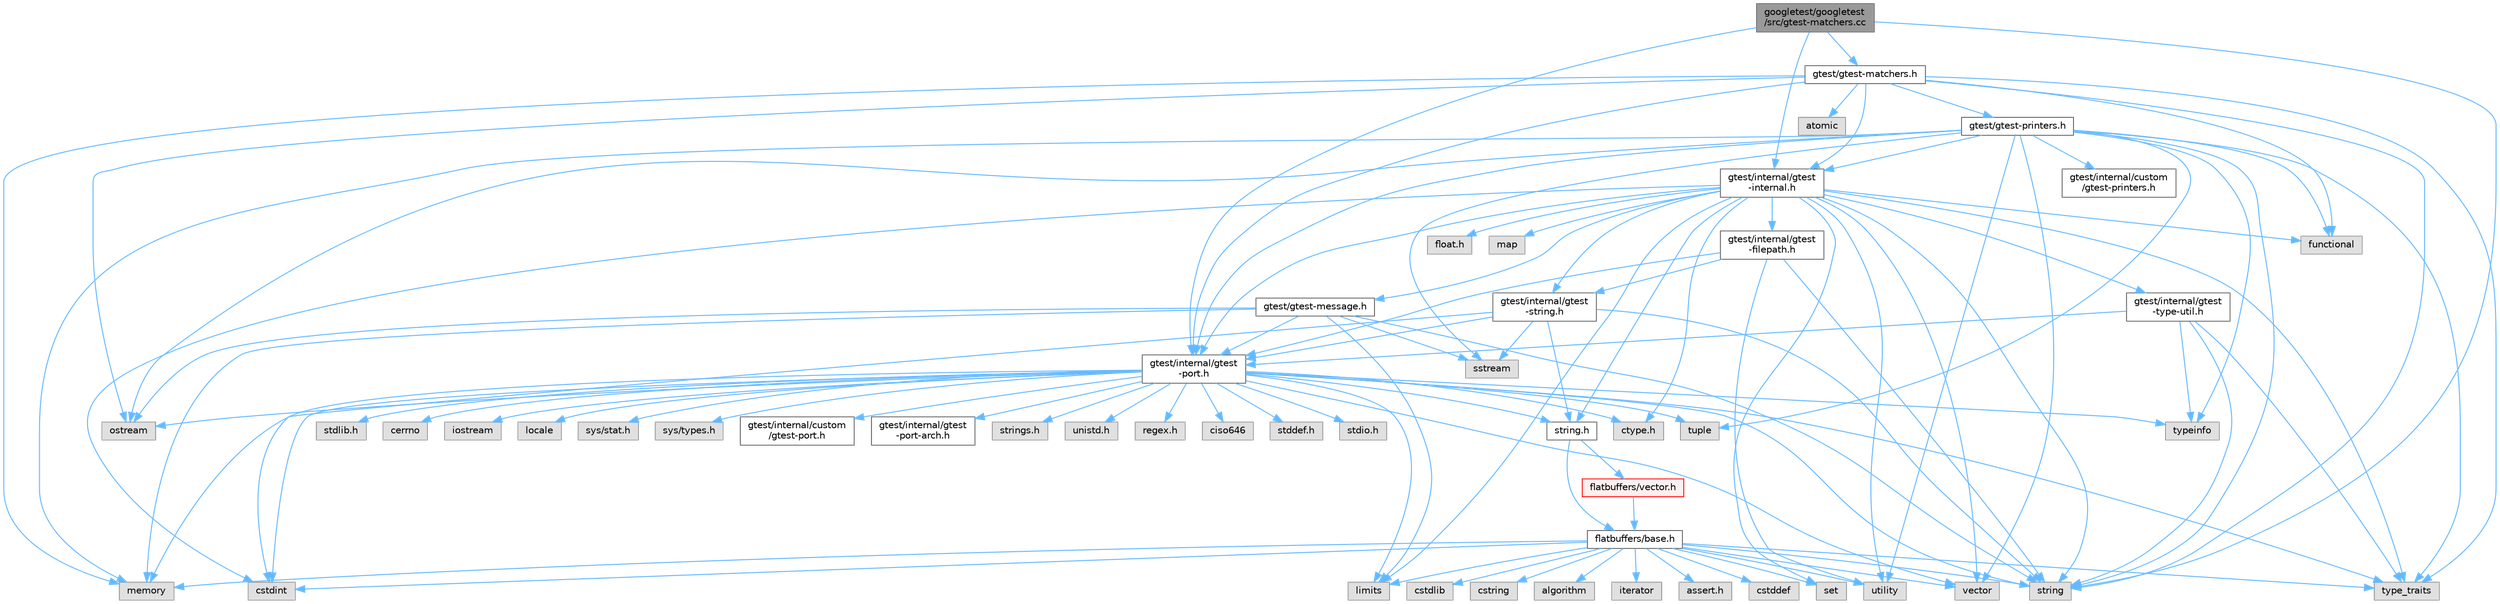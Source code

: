digraph "googletest/googletest/src/gtest-matchers.cc"
{
 // LATEX_PDF_SIZE
  bgcolor="transparent";
  edge [fontname=Helvetica,fontsize=10,labelfontname=Helvetica,labelfontsize=10];
  node [fontname=Helvetica,fontsize=10,shape=box,height=0.2,width=0.4];
  Node1 [id="Node000001",label="googletest/googletest\l/src/gtest-matchers.cc",height=0.2,width=0.4,color="gray40", fillcolor="grey60", style="filled", fontcolor="black",tooltip=" "];
  Node1 -> Node2 [id="edge105_Node000001_Node000002",color="steelblue1",style="solid",tooltip=" "];
  Node2 [id="Node000002",label="gtest/gtest-matchers.h",height=0.2,width=0.4,color="grey40", fillcolor="white", style="filled",URL="$gtest-matchers_8h.html",tooltip=" "];
  Node2 -> Node3 [id="edge106_Node000002_Node000003",color="steelblue1",style="solid",tooltip=" "];
  Node3 [id="Node000003",label="atomic",height=0.2,width=0.4,color="grey60", fillcolor="#E0E0E0", style="filled",tooltip=" "];
  Node2 -> Node4 [id="edge107_Node000002_Node000004",color="steelblue1",style="solid",tooltip=" "];
  Node4 [id="Node000004",label="functional",height=0.2,width=0.4,color="grey60", fillcolor="#E0E0E0", style="filled",tooltip=" "];
  Node2 -> Node5 [id="edge108_Node000002_Node000005",color="steelblue1",style="solid",tooltip=" "];
  Node5 [id="Node000005",label="memory",height=0.2,width=0.4,color="grey60", fillcolor="#E0E0E0", style="filled",tooltip=" "];
  Node2 -> Node6 [id="edge109_Node000002_Node000006",color="steelblue1",style="solid",tooltip=" "];
  Node6 [id="Node000006",label="ostream",height=0.2,width=0.4,color="grey60", fillcolor="#E0E0E0", style="filled",tooltip=" "];
  Node2 -> Node7 [id="edge110_Node000002_Node000007",color="steelblue1",style="solid",tooltip=" "];
  Node7 [id="Node000007",label="string",height=0.2,width=0.4,color="grey60", fillcolor="#E0E0E0", style="filled",tooltip=" "];
  Node2 -> Node8 [id="edge111_Node000002_Node000008",color="steelblue1",style="solid",tooltip=" "];
  Node8 [id="Node000008",label="type_traits",height=0.2,width=0.4,color="grey60", fillcolor="#E0E0E0", style="filled",tooltip=" "];
  Node2 -> Node9 [id="edge112_Node000002_Node000009",color="steelblue1",style="solid",tooltip=" "];
  Node9 [id="Node000009",label="gtest/gtest-printers.h",height=0.2,width=0.4,color="grey40", fillcolor="white", style="filled",URL="$gtest-printers_8h.html",tooltip=" "];
  Node9 -> Node4 [id="edge113_Node000009_Node000004",color="steelblue1",style="solid",tooltip=" "];
  Node9 -> Node5 [id="edge114_Node000009_Node000005",color="steelblue1",style="solid",tooltip=" "];
  Node9 -> Node6 [id="edge115_Node000009_Node000006",color="steelblue1",style="solid",tooltip=" "];
  Node9 -> Node10 [id="edge116_Node000009_Node000010",color="steelblue1",style="solid",tooltip=" "];
  Node10 [id="Node000010",label="sstream",height=0.2,width=0.4,color="grey60", fillcolor="#E0E0E0", style="filled",tooltip=" "];
  Node9 -> Node7 [id="edge117_Node000009_Node000007",color="steelblue1",style="solid",tooltip=" "];
  Node9 -> Node11 [id="edge118_Node000009_Node000011",color="steelblue1",style="solid",tooltip=" "];
  Node11 [id="Node000011",label="tuple",height=0.2,width=0.4,color="grey60", fillcolor="#E0E0E0", style="filled",tooltip=" "];
  Node9 -> Node8 [id="edge119_Node000009_Node000008",color="steelblue1",style="solid",tooltip=" "];
  Node9 -> Node12 [id="edge120_Node000009_Node000012",color="steelblue1",style="solid",tooltip=" "];
  Node12 [id="Node000012",label="typeinfo",height=0.2,width=0.4,color="grey60", fillcolor="#E0E0E0", style="filled",tooltip=" "];
  Node9 -> Node13 [id="edge121_Node000009_Node000013",color="steelblue1",style="solid",tooltip=" "];
  Node13 [id="Node000013",label="utility",height=0.2,width=0.4,color="grey60", fillcolor="#E0E0E0", style="filled",tooltip=" "];
  Node9 -> Node14 [id="edge122_Node000009_Node000014",color="steelblue1",style="solid",tooltip=" "];
  Node14 [id="Node000014",label="vector",height=0.2,width=0.4,color="grey60", fillcolor="#E0E0E0", style="filled",tooltip=" "];
  Node9 -> Node15 [id="edge123_Node000009_Node000015",color="steelblue1",style="solid",tooltip=" "];
  Node15 [id="Node000015",label="gtest/internal/gtest\l-internal.h",height=0.2,width=0.4,color="grey40", fillcolor="white", style="filled",URL="$gtest-internal_8h.html",tooltip=" "];
  Node15 -> Node16 [id="edge124_Node000015_Node000016",color="steelblue1",style="solid",tooltip=" "];
  Node16 [id="Node000016",label="gtest/internal/gtest\l-port.h",height=0.2,width=0.4,color="grey40", fillcolor="white", style="filled",URL="$gtest-port_8h.html",tooltip=" "];
  Node16 -> Node17 [id="edge125_Node000016_Node000017",color="steelblue1",style="solid",tooltip=" "];
  Node17 [id="Node000017",label="ciso646",height=0.2,width=0.4,color="grey60", fillcolor="#E0E0E0", style="filled",tooltip=" "];
  Node16 -> Node18 [id="edge126_Node000016_Node000018",color="steelblue1",style="solid",tooltip=" "];
  Node18 [id="Node000018",label="ctype.h",height=0.2,width=0.4,color="grey60", fillcolor="#E0E0E0", style="filled",tooltip=" "];
  Node16 -> Node19 [id="edge127_Node000016_Node000019",color="steelblue1",style="solid",tooltip=" "];
  Node19 [id="Node000019",label="stddef.h",height=0.2,width=0.4,color="grey60", fillcolor="#E0E0E0", style="filled",tooltip=" "];
  Node16 -> Node20 [id="edge128_Node000016_Node000020",color="steelblue1",style="solid",tooltip=" "];
  Node20 [id="Node000020",label="stdio.h",height=0.2,width=0.4,color="grey60", fillcolor="#E0E0E0", style="filled",tooltip=" "];
  Node16 -> Node21 [id="edge129_Node000016_Node000021",color="steelblue1",style="solid",tooltip=" "];
  Node21 [id="Node000021",label="stdlib.h",height=0.2,width=0.4,color="grey60", fillcolor="#E0E0E0", style="filled",tooltip=" "];
  Node16 -> Node22 [id="edge130_Node000016_Node000022",color="steelblue1",style="solid",tooltip=" "];
  Node22 [id="Node000022",label="string.h",height=0.2,width=0.4,color="grey40", fillcolor="white", style="filled",URL="$string_8h.html",tooltip=" "];
  Node22 -> Node23 [id="edge131_Node000022_Node000023",color="steelblue1",style="solid",tooltip=" "];
  Node23 [id="Node000023",label="flatbuffers/base.h",height=0.2,width=0.4,color="grey40", fillcolor="white", style="filled",URL="$base_8h.html",tooltip=" "];
  Node23 -> Node24 [id="edge132_Node000023_Node000024",color="steelblue1",style="solid",tooltip=" "];
  Node24 [id="Node000024",label="assert.h",height=0.2,width=0.4,color="grey60", fillcolor="#E0E0E0", style="filled",tooltip=" "];
  Node23 -> Node25 [id="edge133_Node000023_Node000025",color="steelblue1",style="solid",tooltip=" "];
  Node25 [id="Node000025",label="cstdint",height=0.2,width=0.4,color="grey60", fillcolor="#E0E0E0", style="filled",tooltip=" "];
  Node23 -> Node26 [id="edge134_Node000023_Node000026",color="steelblue1",style="solid",tooltip=" "];
  Node26 [id="Node000026",label="cstddef",height=0.2,width=0.4,color="grey60", fillcolor="#E0E0E0", style="filled",tooltip=" "];
  Node23 -> Node27 [id="edge135_Node000023_Node000027",color="steelblue1",style="solid",tooltip=" "];
  Node27 [id="Node000027",label="cstdlib",height=0.2,width=0.4,color="grey60", fillcolor="#E0E0E0", style="filled",tooltip=" "];
  Node23 -> Node28 [id="edge136_Node000023_Node000028",color="steelblue1",style="solid",tooltip=" "];
  Node28 [id="Node000028",label="cstring",height=0.2,width=0.4,color="grey60", fillcolor="#E0E0E0", style="filled",tooltip=" "];
  Node23 -> Node13 [id="edge137_Node000023_Node000013",color="steelblue1",style="solid",tooltip=" "];
  Node23 -> Node7 [id="edge138_Node000023_Node000007",color="steelblue1",style="solid",tooltip=" "];
  Node23 -> Node8 [id="edge139_Node000023_Node000008",color="steelblue1",style="solid",tooltip=" "];
  Node23 -> Node14 [id="edge140_Node000023_Node000014",color="steelblue1",style="solid",tooltip=" "];
  Node23 -> Node29 [id="edge141_Node000023_Node000029",color="steelblue1",style="solid",tooltip=" "];
  Node29 [id="Node000029",label="set",height=0.2,width=0.4,color="grey60", fillcolor="#E0E0E0", style="filled",tooltip=" "];
  Node23 -> Node30 [id="edge142_Node000023_Node000030",color="steelblue1",style="solid",tooltip=" "];
  Node30 [id="Node000030",label="algorithm",height=0.2,width=0.4,color="grey60", fillcolor="#E0E0E0", style="filled",tooltip=" "];
  Node23 -> Node31 [id="edge143_Node000023_Node000031",color="steelblue1",style="solid",tooltip=" "];
  Node31 [id="Node000031",label="limits",height=0.2,width=0.4,color="grey60", fillcolor="#E0E0E0", style="filled",tooltip=" "];
  Node23 -> Node32 [id="edge144_Node000023_Node000032",color="steelblue1",style="solid",tooltip=" "];
  Node32 [id="Node000032",label="iterator",height=0.2,width=0.4,color="grey60", fillcolor="#E0E0E0", style="filled",tooltip=" "];
  Node23 -> Node5 [id="edge145_Node000023_Node000005",color="steelblue1",style="solid",tooltip=" "];
  Node22 -> Node33 [id="edge146_Node000022_Node000033",color="steelblue1",style="solid",tooltip=" "];
  Node33 [id="Node000033",label="flatbuffers/vector.h",height=0.2,width=0.4,color="red", fillcolor="#FFF0F0", style="filled",URL="$vector_8h.html",tooltip=" "];
  Node33 -> Node23 [id="edge147_Node000033_Node000023",color="steelblue1",style="solid",tooltip=" "];
  Node16 -> Node36 [id="edge148_Node000016_Node000036",color="steelblue1",style="solid",tooltip=" "];
  Node36 [id="Node000036",label="cerrno",height=0.2,width=0.4,color="grey60", fillcolor="#E0E0E0", style="filled",tooltip=" "];
  Node16 -> Node25 [id="edge149_Node000016_Node000025",color="steelblue1",style="solid",tooltip=" "];
  Node16 -> Node37 [id="edge150_Node000016_Node000037",color="steelblue1",style="solid",tooltip=" "];
  Node37 [id="Node000037",label="iostream",height=0.2,width=0.4,color="grey60", fillcolor="#E0E0E0", style="filled",tooltip=" "];
  Node16 -> Node31 [id="edge151_Node000016_Node000031",color="steelblue1",style="solid",tooltip=" "];
  Node16 -> Node38 [id="edge152_Node000016_Node000038",color="steelblue1",style="solid",tooltip=" "];
  Node38 [id="Node000038",label="locale",height=0.2,width=0.4,color="grey60", fillcolor="#E0E0E0", style="filled",tooltip=" "];
  Node16 -> Node5 [id="edge153_Node000016_Node000005",color="steelblue1",style="solid",tooltip=" "];
  Node16 -> Node6 [id="edge154_Node000016_Node000006",color="steelblue1",style="solid",tooltip=" "];
  Node16 -> Node7 [id="edge155_Node000016_Node000007",color="steelblue1",style="solid",tooltip=" "];
  Node16 -> Node11 [id="edge156_Node000016_Node000011",color="steelblue1",style="solid",tooltip=" "];
  Node16 -> Node8 [id="edge157_Node000016_Node000008",color="steelblue1",style="solid",tooltip=" "];
  Node16 -> Node14 [id="edge158_Node000016_Node000014",color="steelblue1",style="solid",tooltip=" "];
  Node16 -> Node39 [id="edge159_Node000016_Node000039",color="steelblue1",style="solid",tooltip=" "];
  Node39 [id="Node000039",label="sys/stat.h",height=0.2,width=0.4,color="grey60", fillcolor="#E0E0E0", style="filled",tooltip=" "];
  Node16 -> Node40 [id="edge160_Node000016_Node000040",color="steelblue1",style="solid",tooltip=" "];
  Node40 [id="Node000040",label="sys/types.h",height=0.2,width=0.4,color="grey60", fillcolor="#E0E0E0", style="filled",tooltip=" "];
  Node16 -> Node41 [id="edge161_Node000016_Node000041",color="steelblue1",style="solid",tooltip=" "];
  Node41 [id="Node000041",label="gtest/internal/custom\l/gtest-port.h",height=0.2,width=0.4,color="grey40", fillcolor="white", style="filled",URL="$custom_2gtest-port_8h.html",tooltip=" "];
  Node16 -> Node42 [id="edge162_Node000016_Node000042",color="steelblue1",style="solid",tooltip=" "];
  Node42 [id="Node000042",label="gtest/internal/gtest\l-port-arch.h",height=0.2,width=0.4,color="grey40", fillcolor="white", style="filled",URL="$gtest-port-arch_8h.html",tooltip=" "];
  Node16 -> Node43 [id="edge163_Node000016_Node000043",color="steelblue1",style="solid",tooltip=" "];
  Node43 [id="Node000043",label="strings.h",height=0.2,width=0.4,color="grey60", fillcolor="#E0E0E0", style="filled",tooltip=" "];
  Node16 -> Node44 [id="edge164_Node000016_Node000044",color="steelblue1",style="solid",tooltip=" "];
  Node44 [id="Node000044",label="unistd.h",height=0.2,width=0.4,color="grey60", fillcolor="#E0E0E0", style="filled",tooltip=" "];
  Node16 -> Node45 [id="edge165_Node000016_Node000045",color="steelblue1",style="solid",tooltip=" "];
  Node45 [id="Node000045",label="regex.h",height=0.2,width=0.4,color="grey60", fillcolor="#E0E0E0", style="filled",tooltip=" "];
  Node16 -> Node12 [id="edge166_Node000016_Node000012",color="steelblue1",style="solid",tooltip=" "];
  Node15 -> Node18 [id="edge167_Node000015_Node000018",color="steelblue1",style="solid",tooltip=" "];
  Node15 -> Node46 [id="edge168_Node000015_Node000046",color="steelblue1",style="solid",tooltip=" "];
  Node46 [id="Node000046",label="float.h",height=0.2,width=0.4,color="grey60", fillcolor="#E0E0E0", style="filled",tooltip=" "];
  Node15 -> Node22 [id="edge169_Node000015_Node000022",color="steelblue1",style="solid",tooltip=" "];
  Node15 -> Node25 [id="edge170_Node000015_Node000025",color="steelblue1",style="solid",tooltip=" "];
  Node15 -> Node4 [id="edge171_Node000015_Node000004",color="steelblue1",style="solid",tooltip=" "];
  Node15 -> Node31 [id="edge172_Node000015_Node000031",color="steelblue1",style="solid",tooltip=" "];
  Node15 -> Node47 [id="edge173_Node000015_Node000047",color="steelblue1",style="solid",tooltip=" "];
  Node47 [id="Node000047",label="map",height=0.2,width=0.4,color="grey60", fillcolor="#E0E0E0", style="filled",tooltip=" "];
  Node15 -> Node29 [id="edge174_Node000015_Node000029",color="steelblue1",style="solid",tooltip=" "];
  Node15 -> Node7 [id="edge175_Node000015_Node000007",color="steelblue1",style="solid",tooltip=" "];
  Node15 -> Node8 [id="edge176_Node000015_Node000008",color="steelblue1",style="solid",tooltip=" "];
  Node15 -> Node13 [id="edge177_Node000015_Node000013",color="steelblue1",style="solid",tooltip=" "];
  Node15 -> Node14 [id="edge178_Node000015_Node000014",color="steelblue1",style="solid",tooltip=" "];
  Node15 -> Node48 [id="edge179_Node000015_Node000048",color="steelblue1",style="solid",tooltip=" "];
  Node48 [id="Node000048",label="gtest/gtest-message.h",height=0.2,width=0.4,color="grey40", fillcolor="white", style="filled",URL="$gtest-message_8h.html",tooltip=" "];
  Node48 -> Node31 [id="edge180_Node000048_Node000031",color="steelblue1",style="solid",tooltip=" "];
  Node48 -> Node5 [id="edge181_Node000048_Node000005",color="steelblue1",style="solid",tooltip=" "];
  Node48 -> Node6 [id="edge182_Node000048_Node000006",color="steelblue1",style="solid",tooltip=" "];
  Node48 -> Node10 [id="edge183_Node000048_Node000010",color="steelblue1",style="solid",tooltip=" "];
  Node48 -> Node7 [id="edge184_Node000048_Node000007",color="steelblue1",style="solid",tooltip=" "];
  Node48 -> Node16 [id="edge185_Node000048_Node000016",color="steelblue1",style="solid",tooltip=" "];
  Node15 -> Node49 [id="edge186_Node000015_Node000049",color="steelblue1",style="solid",tooltip=" "];
  Node49 [id="Node000049",label="gtest/internal/gtest\l-filepath.h",height=0.2,width=0.4,color="grey40", fillcolor="white", style="filled",URL="$gtest-filepath_8h.html",tooltip=" "];
  Node49 -> Node7 [id="edge187_Node000049_Node000007",color="steelblue1",style="solid",tooltip=" "];
  Node49 -> Node13 [id="edge188_Node000049_Node000013",color="steelblue1",style="solid",tooltip=" "];
  Node49 -> Node16 [id="edge189_Node000049_Node000016",color="steelblue1",style="solid",tooltip=" "];
  Node49 -> Node50 [id="edge190_Node000049_Node000050",color="steelblue1",style="solid",tooltip=" "];
  Node50 [id="Node000050",label="gtest/internal/gtest\l-string.h",height=0.2,width=0.4,color="grey40", fillcolor="white", style="filled",URL="$gtest-string_8h.html",tooltip=" "];
  Node50 -> Node22 [id="edge191_Node000050_Node000022",color="steelblue1",style="solid",tooltip=" "];
  Node50 -> Node25 [id="edge192_Node000050_Node000025",color="steelblue1",style="solid",tooltip=" "];
  Node50 -> Node10 [id="edge193_Node000050_Node000010",color="steelblue1",style="solid",tooltip=" "];
  Node50 -> Node7 [id="edge194_Node000050_Node000007",color="steelblue1",style="solid",tooltip=" "];
  Node50 -> Node16 [id="edge195_Node000050_Node000016",color="steelblue1",style="solid",tooltip=" "];
  Node15 -> Node50 [id="edge196_Node000015_Node000050",color="steelblue1",style="solid",tooltip=" "];
  Node15 -> Node51 [id="edge197_Node000015_Node000051",color="steelblue1",style="solid",tooltip=" "];
  Node51 [id="Node000051",label="gtest/internal/gtest\l-type-util.h",height=0.2,width=0.4,color="grey40", fillcolor="white", style="filled",URL="$gtest-type-util_8h.html",tooltip=" "];
  Node51 -> Node7 [id="edge198_Node000051_Node000007",color="steelblue1",style="solid",tooltip=" "];
  Node51 -> Node8 [id="edge199_Node000051_Node000008",color="steelblue1",style="solid",tooltip=" "];
  Node51 -> Node12 [id="edge200_Node000051_Node000012",color="steelblue1",style="solid",tooltip=" "];
  Node51 -> Node16 [id="edge201_Node000051_Node000016",color="steelblue1",style="solid",tooltip=" "];
  Node9 -> Node16 [id="edge202_Node000009_Node000016",color="steelblue1",style="solid",tooltip=" "];
  Node9 -> Node52 [id="edge203_Node000009_Node000052",color="steelblue1",style="solid",tooltip=" "];
  Node52 [id="Node000052",label="gtest/internal/custom\l/gtest-printers.h",height=0.2,width=0.4,color="grey40", fillcolor="white", style="filled",URL="$internal_2custom_2gtest-printers_8h.html",tooltip=" "];
  Node2 -> Node15 [id="edge204_Node000002_Node000015",color="steelblue1",style="solid",tooltip=" "];
  Node2 -> Node16 [id="edge205_Node000002_Node000016",color="steelblue1",style="solid",tooltip=" "];
  Node1 -> Node7 [id="edge206_Node000001_Node000007",color="steelblue1",style="solid",tooltip=" "];
  Node1 -> Node15 [id="edge207_Node000001_Node000015",color="steelblue1",style="solid",tooltip=" "];
  Node1 -> Node16 [id="edge208_Node000001_Node000016",color="steelblue1",style="solid",tooltip=" "];
}

